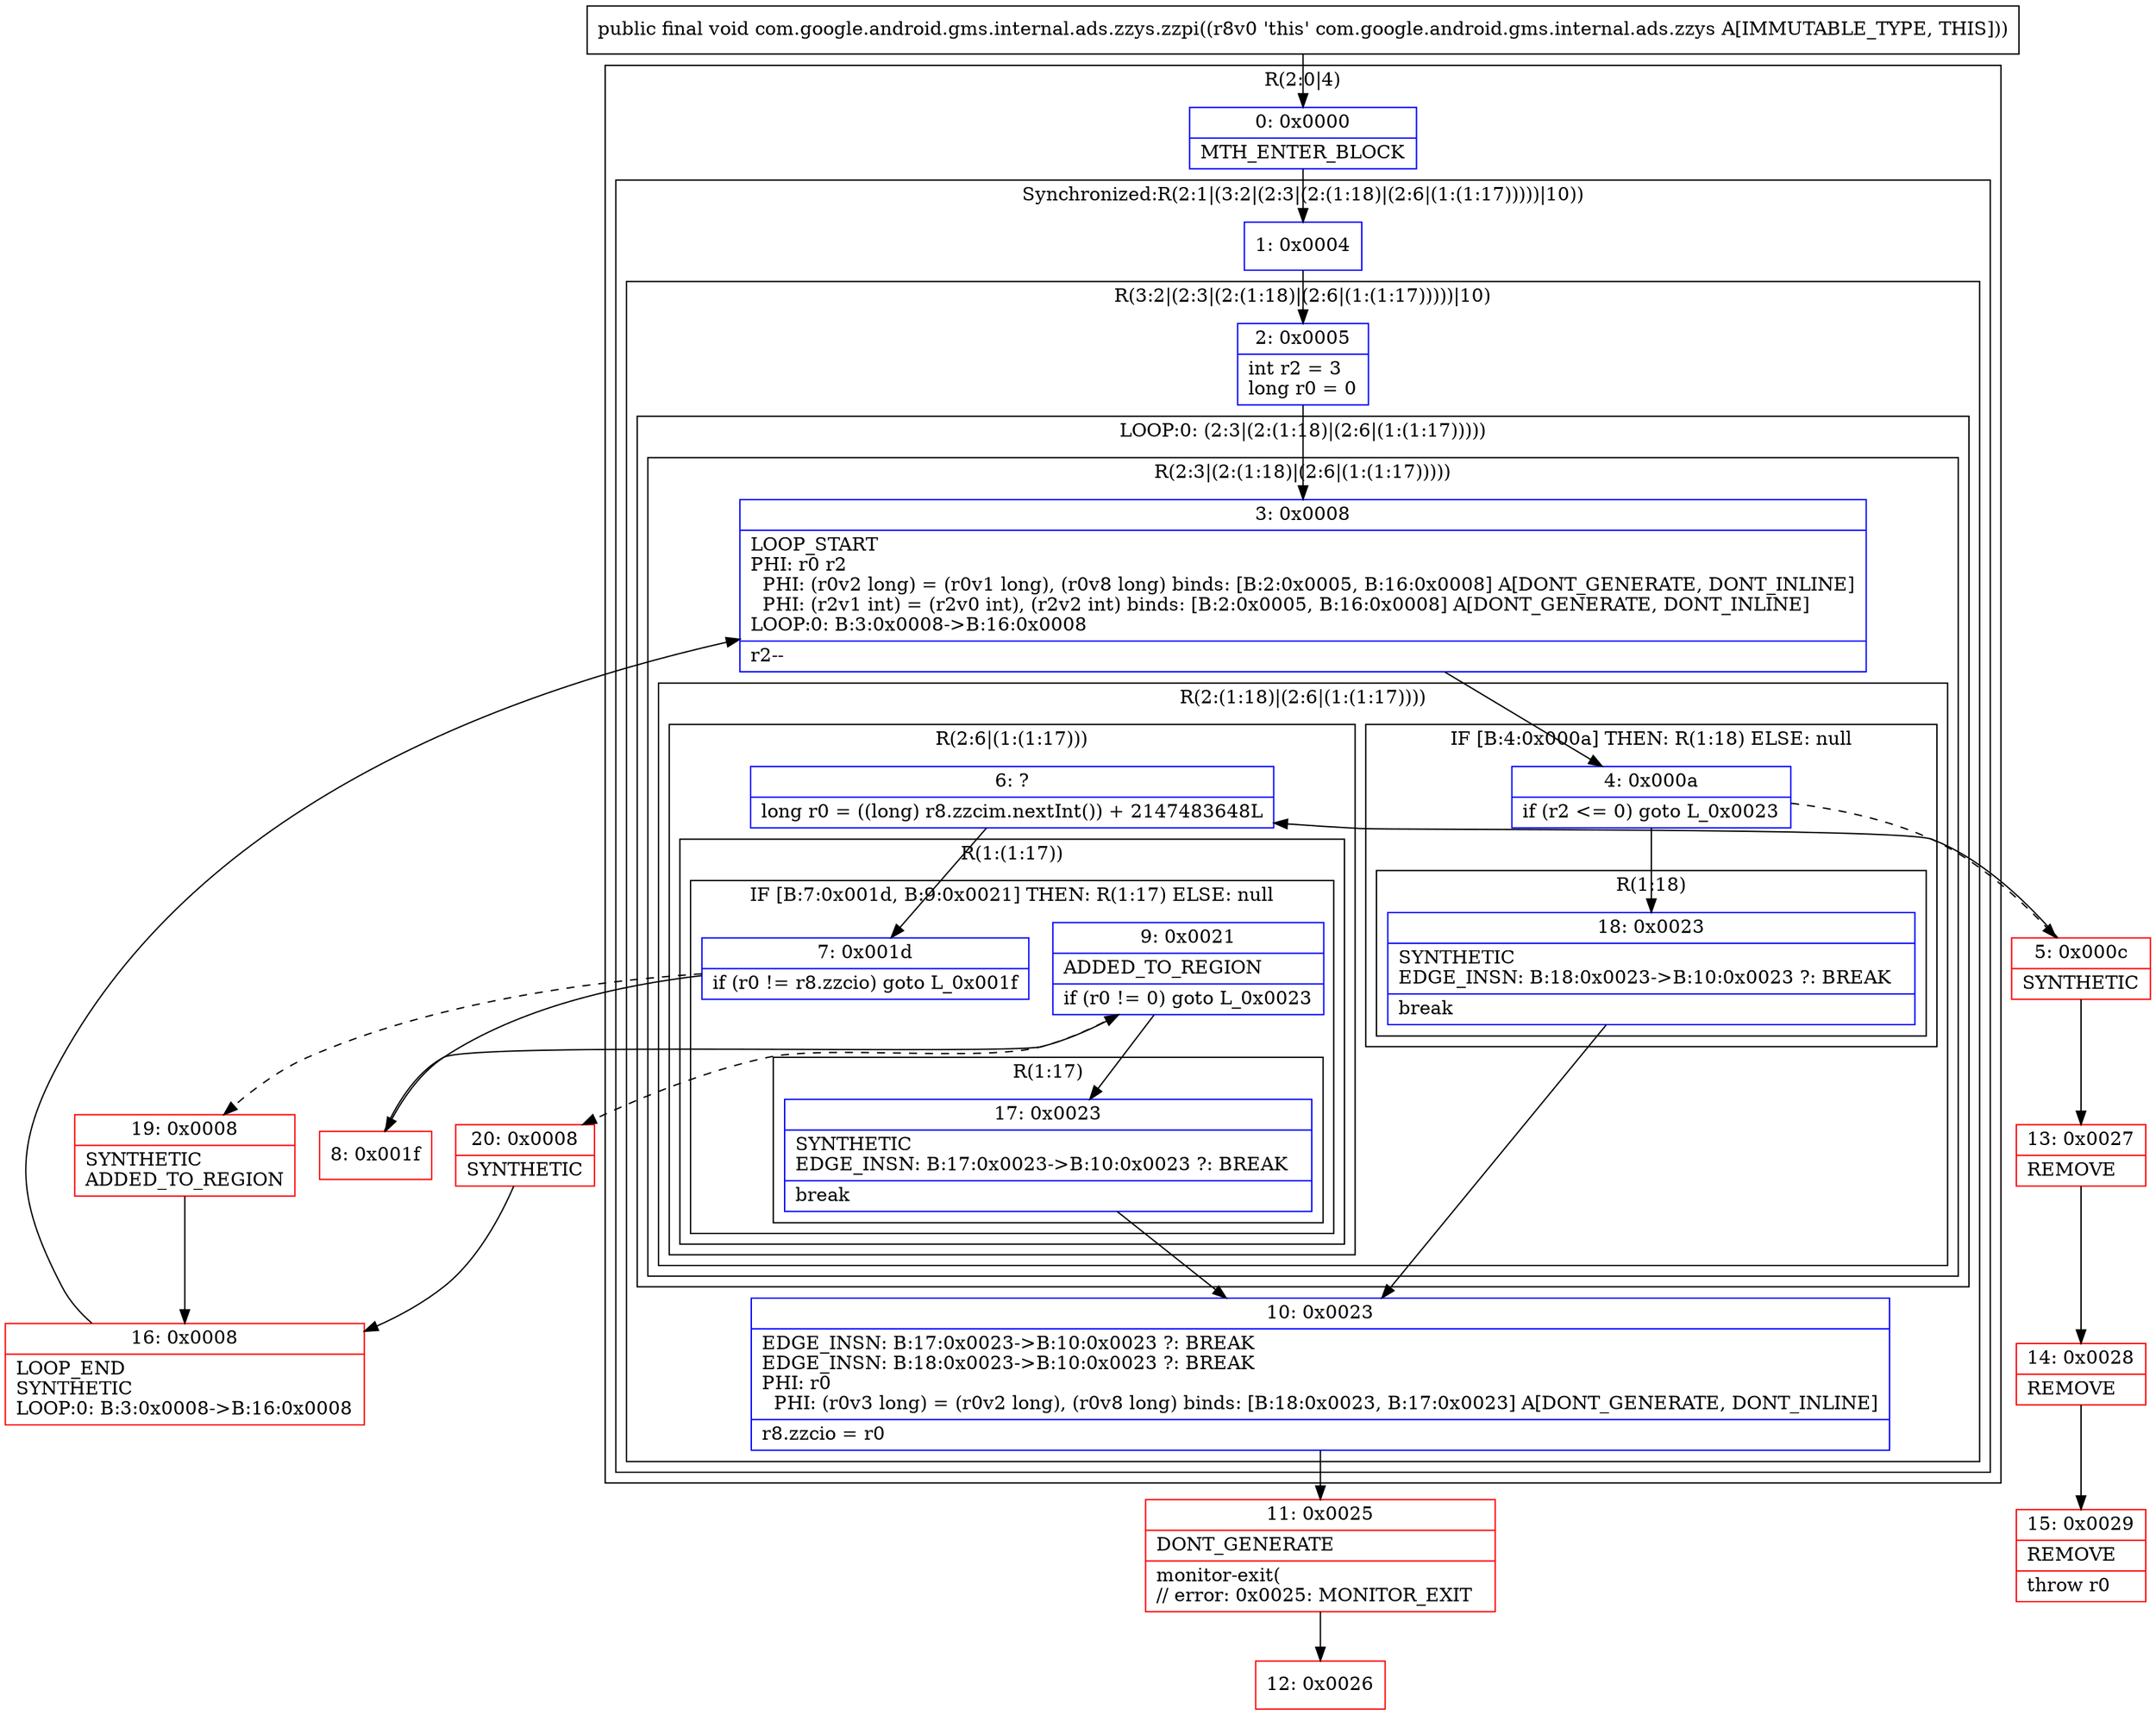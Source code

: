 digraph "CFG forcom.google.android.gms.internal.ads.zzys.zzpi()V" {
subgraph cluster_Region_1838889481 {
label = "R(2:0|4)";
node [shape=record,color=blue];
Node_0 [shape=record,label="{0\:\ 0x0000|MTH_ENTER_BLOCK\l}"];
subgraph cluster_SynchronizedRegion_1601788534 {
label = "Synchronized:R(2:1|(3:2|(2:3|(2:(1:18)|(2:6|(1:(1:17)))))|10))";
node [shape=record,color=blue];
Node_1 [shape=record,label="{1\:\ 0x0004}"];
subgraph cluster_Region_1273579501 {
label = "R(3:2|(2:3|(2:(1:18)|(2:6|(1:(1:17)))))|10)";
node [shape=record,color=blue];
Node_2 [shape=record,label="{2\:\ 0x0005|int r2 = 3\llong r0 = 0\l}"];
subgraph cluster_LoopRegion_1411064712 {
label = "LOOP:0: (2:3|(2:(1:18)|(2:6|(1:(1:17)))))";
node [shape=record,color=blue];
subgraph cluster_Region_436108231 {
label = "R(2:3|(2:(1:18)|(2:6|(1:(1:17)))))";
node [shape=record,color=blue];
Node_3 [shape=record,label="{3\:\ 0x0008|LOOP_START\lPHI: r0 r2 \l  PHI: (r0v2 long) = (r0v1 long), (r0v8 long) binds: [B:2:0x0005, B:16:0x0008] A[DONT_GENERATE, DONT_INLINE]\l  PHI: (r2v1 int) = (r2v0 int), (r2v2 int) binds: [B:2:0x0005, B:16:0x0008] A[DONT_GENERATE, DONT_INLINE]\lLOOP:0: B:3:0x0008\-\>B:16:0x0008\l|r2\-\-\l}"];
subgraph cluster_Region_851979267 {
label = "R(2:(1:18)|(2:6|(1:(1:17))))";
node [shape=record,color=blue];
subgraph cluster_IfRegion_1553407562 {
label = "IF [B:4:0x000a] THEN: R(1:18) ELSE: null";
node [shape=record,color=blue];
Node_4 [shape=record,label="{4\:\ 0x000a|if (r2 \<= 0) goto L_0x0023\l}"];
subgraph cluster_Region_112657185 {
label = "R(1:18)";
node [shape=record,color=blue];
Node_18 [shape=record,label="{18\:\ 0x0023|SYNTHETIC\lEDGE_INSN: B:18:0x0023\-\>B:10:0x0023 ?: BREAK  \l|break\l}"];
}
}
subgraph cluster_Region_1856786806 {
label = "R(2:6|(1:(1:17)))";
node [shape=record,color=blue];
Node_6 [shape=record,label="{6\:\ ?|long r0 = ((long) r8.zzcim.nextInt()) + 2147483648L\l}"];
subgraph cluster_Region_319312747 {
label = "R(1:(1:17))";
node [shape=record,color=blue];
subgraph cluster_IfRegion_1878762849 {
label = "IF [B:7:0x001d, B:9:0x0021] THEN: R(1:17) ELSE: null";
node [shape=record,color=blue];
Node_7 [shape=record,label="{7\:\ 0x001d|if (r0 != r8.zzcio) goto L_0x001f\l}"];
Node_9 [shape=record,label="{9\:\ 0x0021|ADDED_TO_REGION\l|if (r0 != 0) goto L_0x0023\l}"];
subgraph cluster_Region_503457249 {
label = "R(1:17)";
node [shape=record,color=blue];
Node_17 [shape=record,label="{17\:\ 0x0023|SYNTHETIC\lEDGE_INSN: B:17:0x0023\-\>B:10:0x0023 ?: BREAK  \l|break\l}"];
}
}
}
}
}
}
}
Node_10 [shape=record,label="{10\:\ 0x0023|EDGE_INSN: B:17:0x0023\-\>B:10:0x0023 ?: BREAK  \lEDGE_INSN: B:18:0x0023\-\>B:10:0x0023 ?: BREAK  \lPHI: r0 \l  PHI: (r0v3 long) = (r0v2 long), (r0v8 long) binds: [B:18:0x0023, B:17:0x0023] A[DONT_GENERATE, DONT_INLINE]\l|r8.zzcio = r0\l}"];
}
}
}
Node_5 [shape=record,color=red,label="{5\:\ 0x000c|SYNTHETIC\l}"];
Node_8 [shape=record,color=red,label="{8\:\ 0x001f}"];
Node_11 [shape=record,color=red,label="{11\:\ 0x0025|DONT_GENERATE\l|monitor\-exit(\l\/\/ error: 0x0025: MONITOR_EXIT  \l}"];
Node_12 [shape=record,color=red,label="{12\:\ 0x0026}"];
Node_13 [shape=record,color=red,label="{13\:\ 0x0027|REMOVE\l}"];
Node_14 [shape=record,color=red,label="{14\:\ 0x0028|REMOVE\l}"];
Node_15 [shape=record,color=red,label="{15\:\ 0x0029|REMOVE\l|throw r0\l}"];
Node_16 [shape=record,color=red,label="{16\:\ 0x0008|LOOP_END\lSYNTHETIC\lLOOP:0: B:3:0x0008\-\>B:16:0x0008\l}"];
Node_19 [shape=record,color=red,label="{19\:\ 0x0008|SYNTHETIC\lADDED_TO_REGION\l}"];
Node_20 [shape=record,color=red,label="{20\:\ 0x0008|SYNTHETIC\l}"];
MethodNode[shape=record,label="{public final void com.google.android.gms.internal.ads.zzys.zzpi((r8v0 'this' com.google.android.gms.internal.ads.zzys A[IMMUTABLE_TYPE, THIS])) }"];
MethodNode -> Node_0;
Node_0 -> Node_1;
Node_1 -> Node_2;
Node_2 -> Node_3;
Node_3 -> Node_4;
Node_4 -> Node_5[style=dashed];
Node_4 -> Node_18;
Node_18 -> Node_10;
Node_6 -> Node_7;
Node_7 -> Node_8;
Node_7 -> Node_19[style=dashed];
Node_9 -> Node_17;
Node_9 -> Node_20[style=dashed];
Node_17 -> Node_10;
Node_10 -> Node_11;
Node_5 -> Node_6;
Node_5 -> Node_13;
Node_8 -> Node_9;
Node_11 -> Node_12;
Node_13 -> Node_14;
Node_14 -> Node_15;
Node_16 -> Node_3;
Node_19 -> Node_16;
Node_20 -> Node_16;
}

